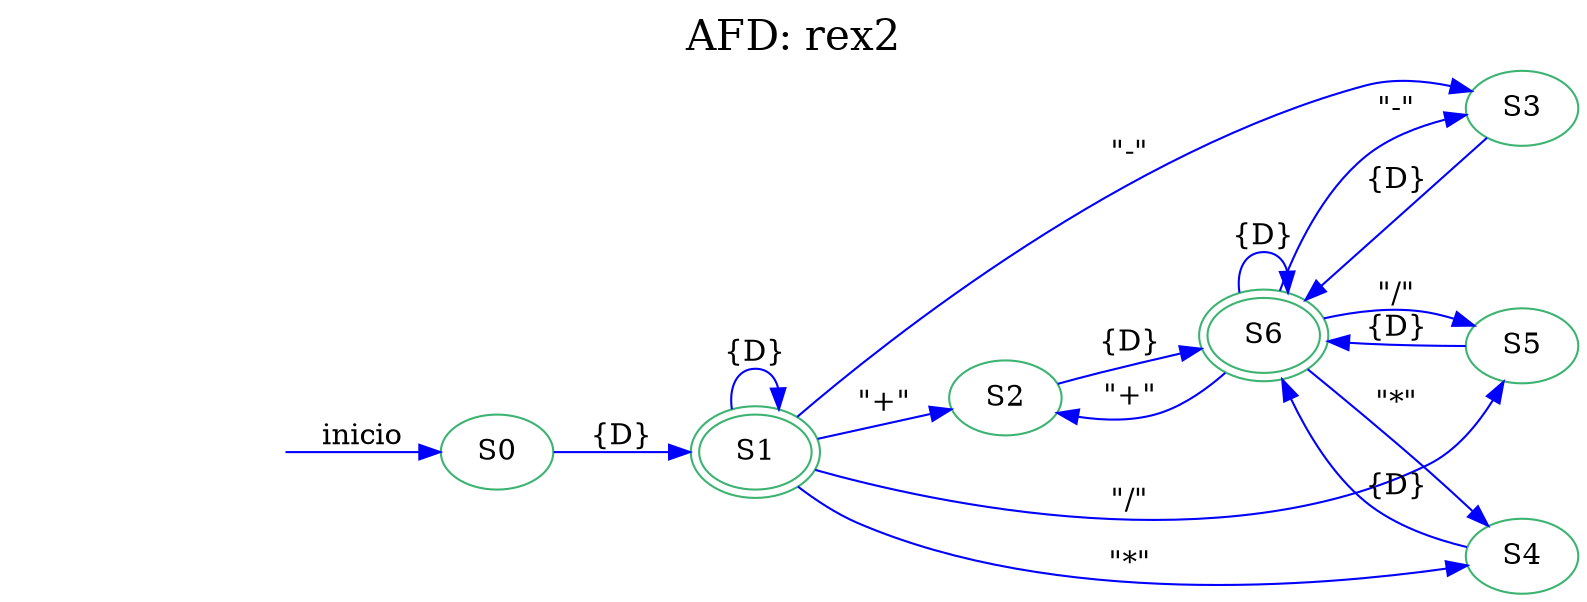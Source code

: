 digraph AFD { 
graph [label="AFD: rex2", labelloc=t, fontsize=20];
rankdir=LR;
edge [color=blue];
node [color = mediumseagreen];
"S0"[ label=S0 ]
"S1"[ label=S1 ]
"S1"[peripheries=2]"S2"[ label=S2 ]
"S3"[ label=S3 ]
"S4"[ label=S4 ]
"S5"[ label=S5 ]
"S6"[ label=S6 ]
"S6"[peripheries=2]secret_node [style=invis]; 
 secret_node->"S0"[label = "inicio"]; 
"S0"->"S1"[label="{D}" ];
"S1"->"S1"[label="{D}" ];
"S1"->"S2"[label="\"+\"" ];
"S1"->"S3"[label="\"-\"" ];
"S1"->"S4"[label="\"*\"" ];
"S1"->"S5"[label="\"/\"" ];
"S2"->"S6"[label="{D}" ];
"S3"->"S6"[label="{D}" ];
"S4"->"S6"[label="{D}" ];
"S5"->"S6"[label="{D}" ];
"S6"->"S6"[label="{D}" ];
"S6"->"S2"[label="\"+\"" ];
"S6"->"S3"[label="\"-\"" ];
"S6"->"S4"[label="\"*\"" ];
"S6"->"S5"[label="\"/\"" ];

}